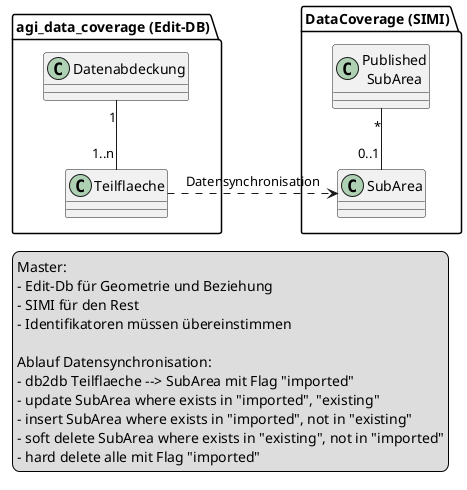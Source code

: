 @startuml

package "agi_data_coverage (Edit-DB)" {
  class "Datenabdeckung" as da
  class "Teilflaeche" as tf
  
  da "1" -- "1..n" tf
}

package "DataCoverage (SIMI)" {
  class "SubArea" as sa
  class "Published\nSubArea" as pa
  
  pa "*" -- "0..1" sa
}

tf .right.> sa : Datensynchronisation


legend
  Master: 
  - Edit-Db für Geometrie und Beziehung
  - SIMI für den Rest
  - Identifikatoren müssen übereinstimmen
  
  Ablauf Datensynchronisation:
  - db2db Teilflaeche --> SubArea mit Flag "imported"
  - update SubArea where exists in "imported", "existing"
  - insert SubArea where exists in "imported", not in "existing"
  - soft delete SubArea where exists in "existing", not in "imported"
  - hard delete alle mit Flag "imported"
end legend

@enduml